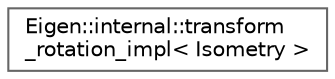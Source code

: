 digraph "Graphical Class Hierarchy"
{
 // LATEX_PDF_SIZE
  bgcolor="transparent";
  edge [fontname=Helvetica,fontsize=10,labelfontname=Helvetica,labelfontsize=10];
  node [fontname=Helvetica,fontsize=10,shape=box,height=0.2,width=0.4];
  rankdir="LR";
  Node0 [id="Node000000",label="Eigen::internal::transform\l_rotation_impl\< Isometry \>",height=0.2,width=0.4,color="grey40", fillcolor="white", style="filled",URL="$structEigen_1_1internal_1_1transform__rotation__impl_3_01Isometry_01_4.html",tooltip=" "];
}
